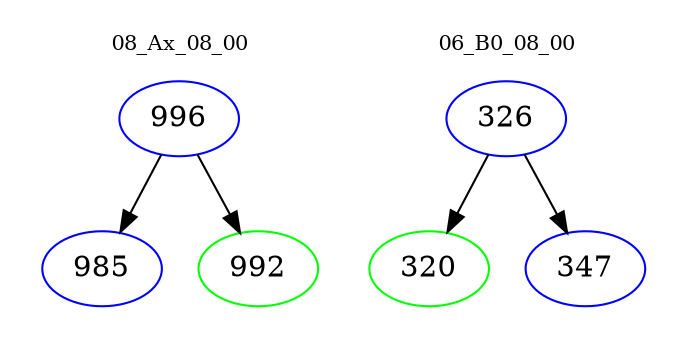 digraph{
subgraph cluster_0 {
color = white
label = "08_Ax_08_00";
fontsize=10;
T0_996 [label="996", color="blue"]
T0_996 -> T0_985 [color="black"]
T0_985 [label="985", color="blue"]
T0_996 -> T0_992 [color="black"]
T0_992 [label="992", color="green"]
}
subgraph cluster_1 {
color = white
label = "06_B0_08_00";
fontsize=10;
T1_326 [label="326", color="blue"]
T1_326 -> T1_320 [color="black"]
T1_320 [label="320", color="green"]
T1_326 -> T1_347 [color="black"]
T1_347 [label="347", color="blue"]
}
}
